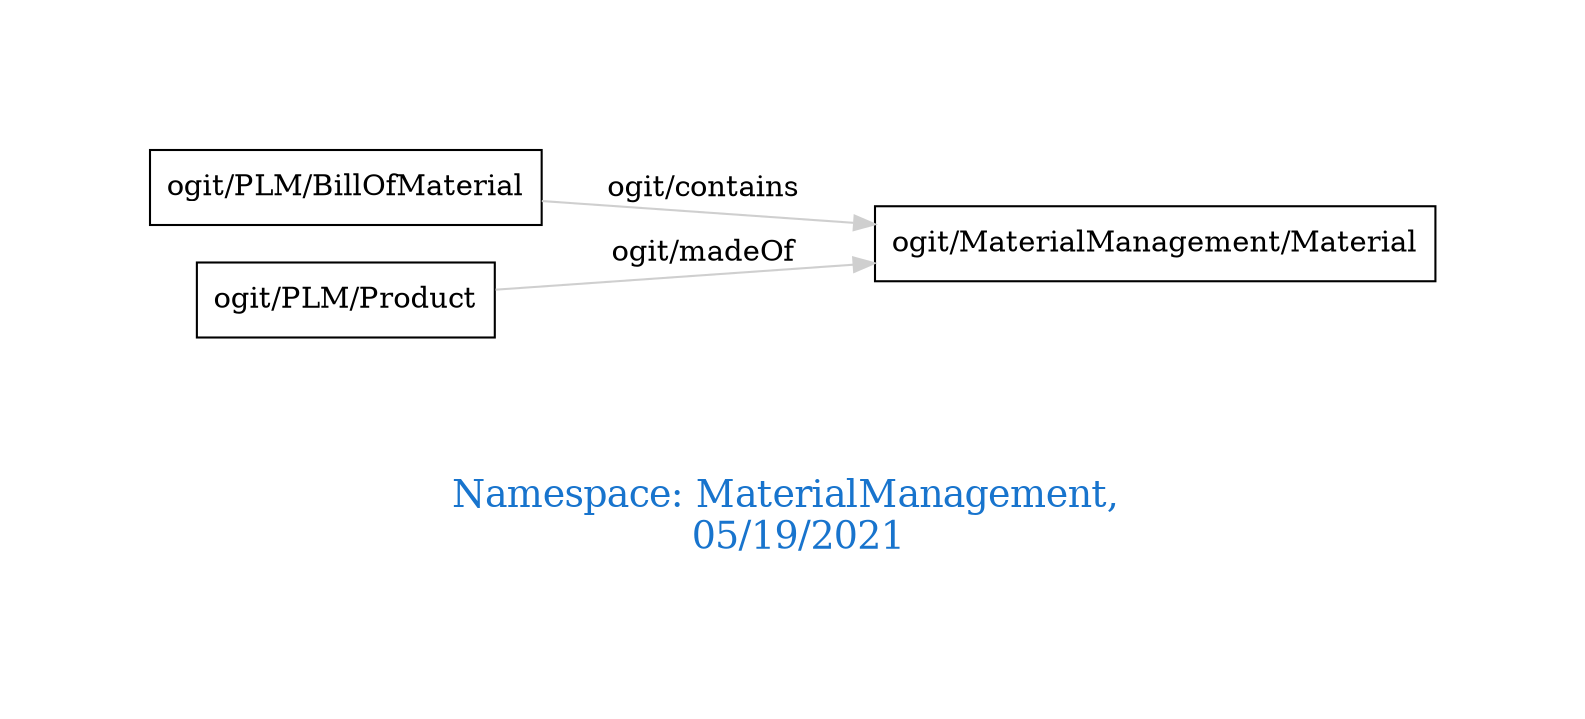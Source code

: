 digraph OGIT_ontology {
 graph [ rankdir= LR,pad=1 
fontsize = 18,
fontcolor= dodgerblue3,label = "\n\n\nNamespace: MaterialManagement, \n 05/19/2021"];
node[shape=polygon];
edge [  color="gray81"];

   "ogit/PLM/BillOfMaterial" -> "ogit/MaterialManagement/Material" [label="   ogit/contains    "];
   "ogit/PLM/Product" -> "ogit/MaterialManagement/Material" [label="   ogit/madeOf    "];
}
